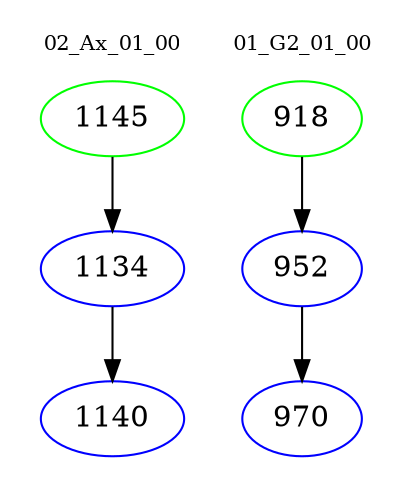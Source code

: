 digraph{
subgraph cluster_0 {
color = white
label = "02_Ax_01_00";
fontsize=10;
T0_1145 [label="1145", color="green"]
T0_1145 -> T0_1134 [color="black"]
T0_1134 [label="1134", color="blue"]
T0_1134 -> T0_1140 [color="black"]
T0_1140 [label="1140", color="blue"]
}
subgraph cluster_1 {
color = white
label = "01_G2_01_00";
fontsize=10;
T1_918 [label="918", color="green"]
T1_918 -> T1_952 [color="black"]
T1_952 [label="952", color="blue"]
T1_952 -> T1_970 [color="black"]
T1_970 [label="970", color="blue"]
}
}
